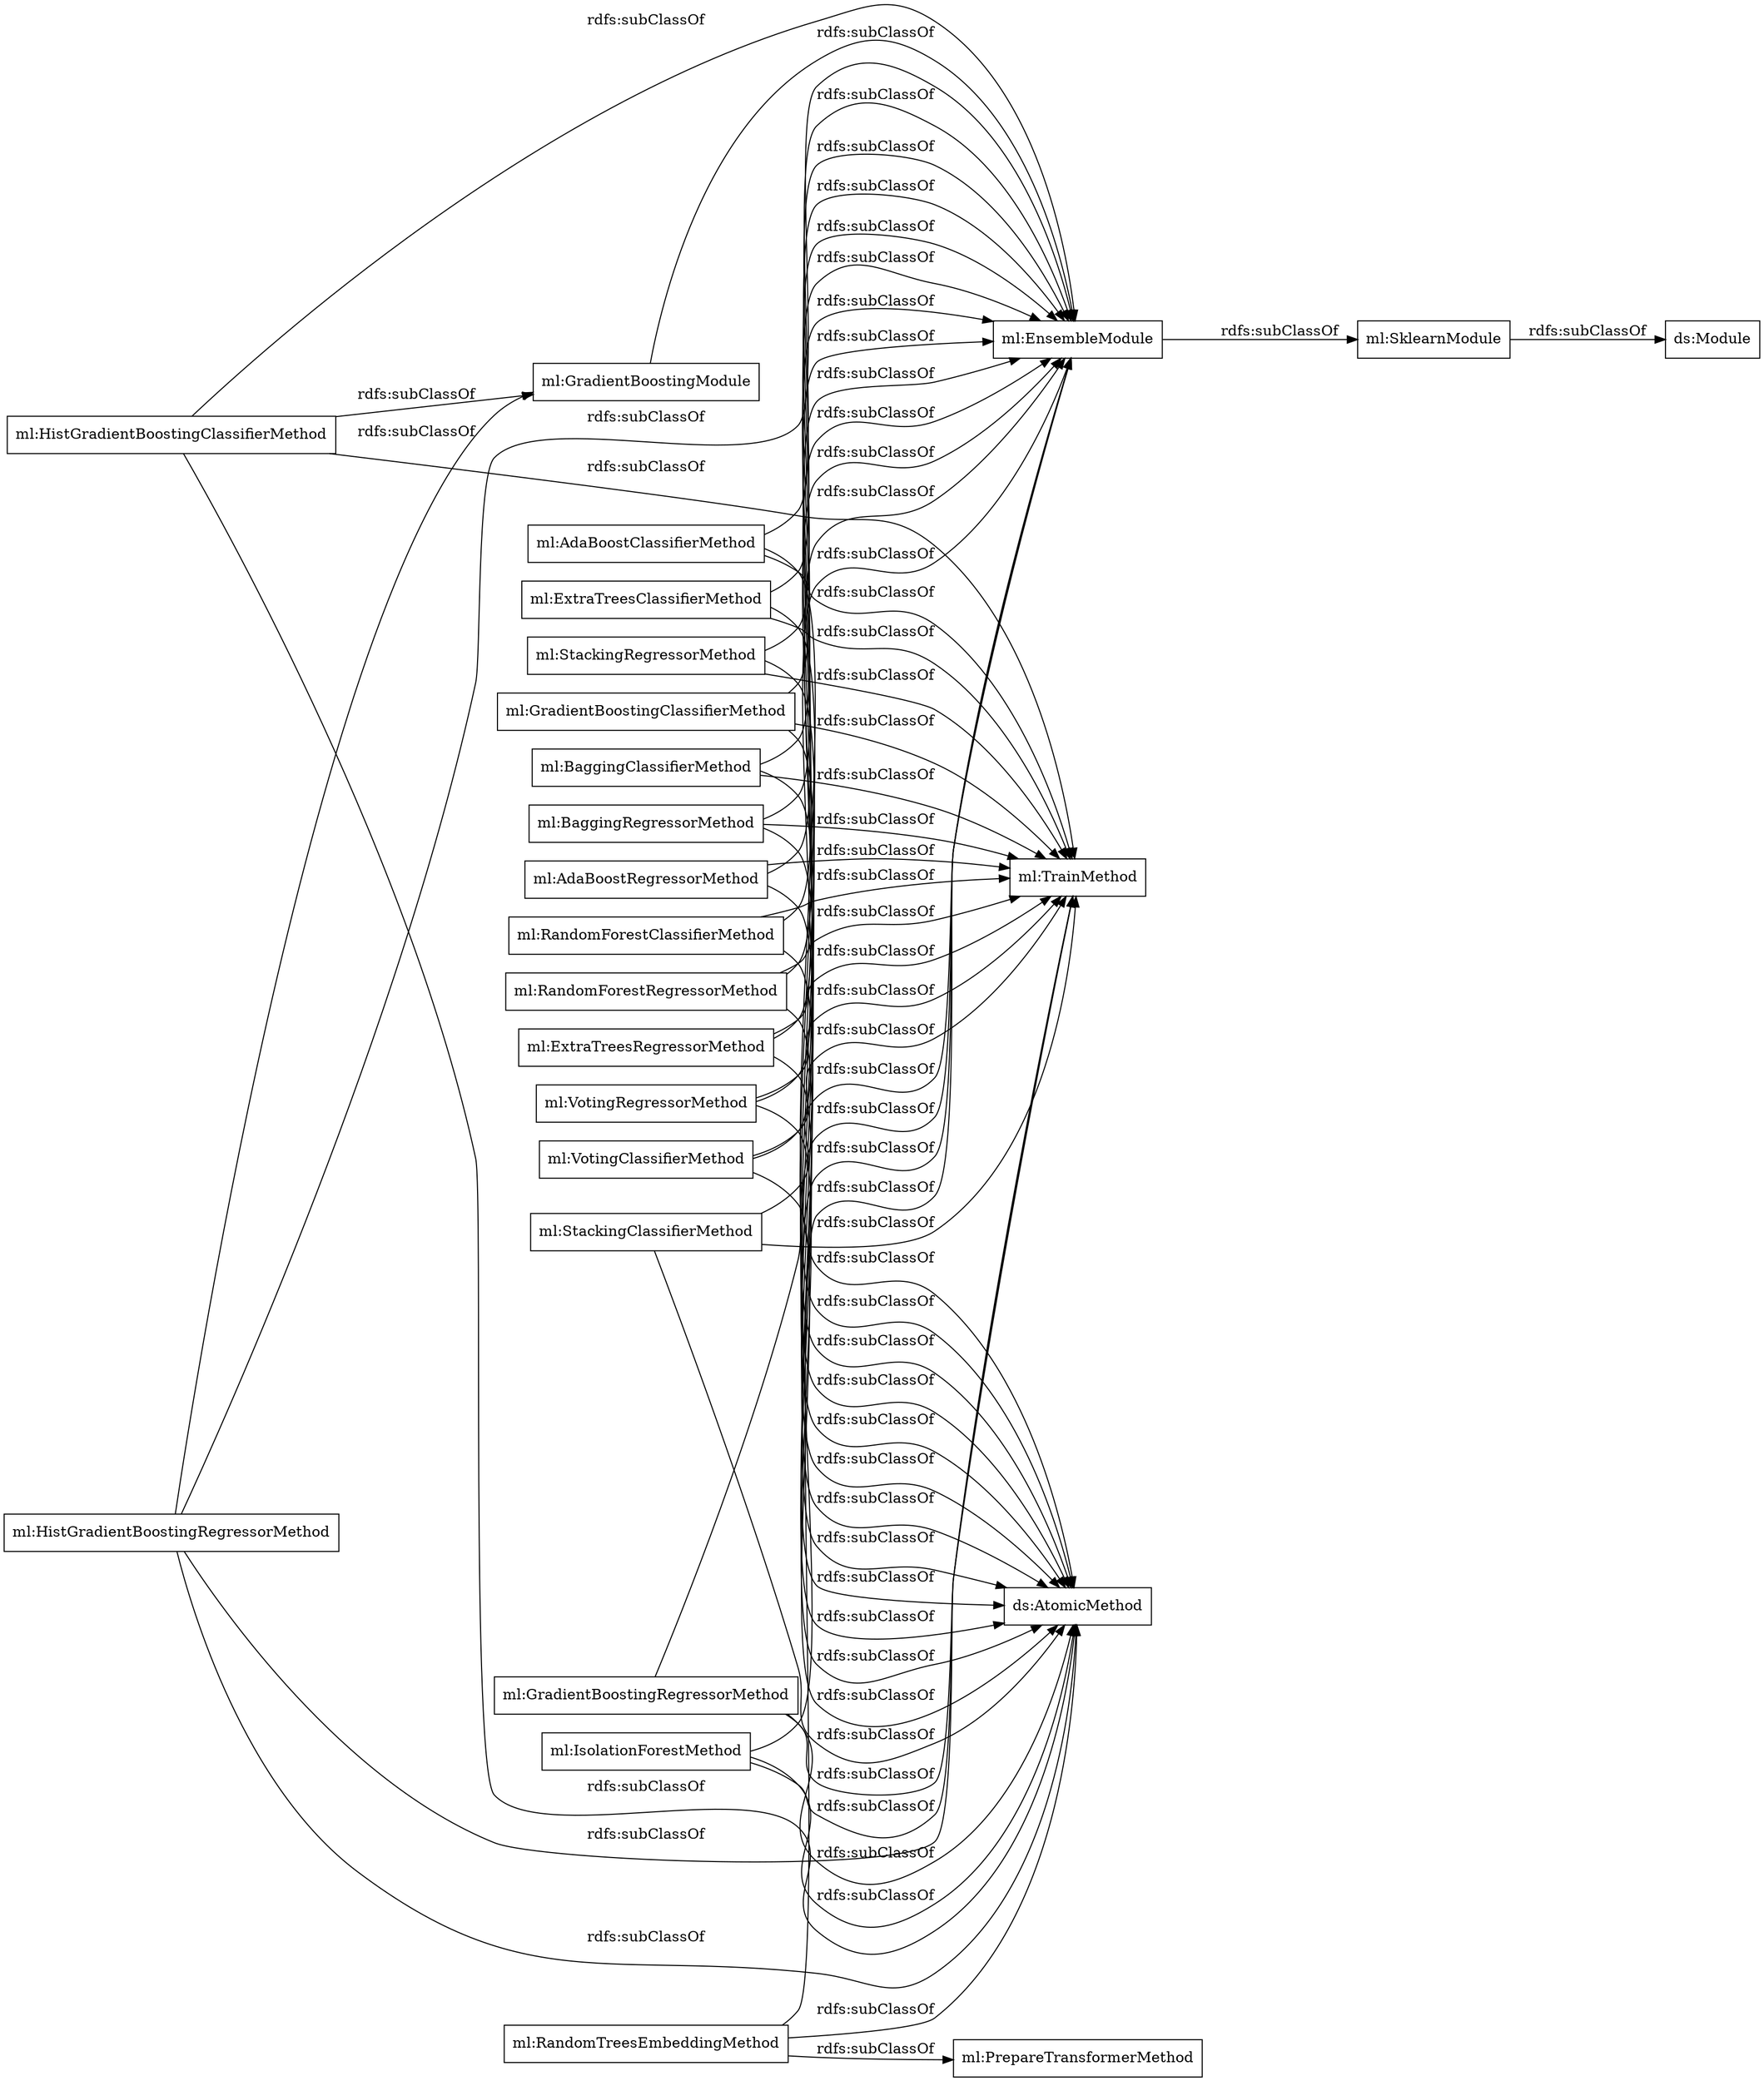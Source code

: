 digraph ar2dtool_diagram { 
rankdir=LR;
size="1000"
node [shape = rectangle, color="black"]; "ml:EnsembleModule" "ml:GradientBoostingModule" "ml:StackingRegressorMethod" "ml:AdaBoostRegressorMethod" "ml:StackingClassifierMethod" "ml:HistGradientBoostingRegressorMethod" "ml:AdaBoostClassifierMethod" "ml:RandomForestRegressorMethod" "ml:GradientBoostingClassifierMethod" "ml:ExtraTreesClassifierMethod" "ml:GradientBoostingRegressorMethod" "ml:RandomForestClassifierMethod" "ml:ExtraTreesRegressorMethod" "ml:BaggingClassifierMethod" "ml:BaggingRegressorMethod" "ml:VotingRegressorMethod" "ml:SklearnModule" "ml:RandomTreesEmbeddingMethod" "ml:VotingClassifierMethod" "ml:IsolationForestMethod" "ml:HistGradientBoostingClassifierMethod" ; /*classes style*/
	"ml:HistGradientBoostingClassifierMethod" -> "ml:TrainMethod" [ label = "rdfs:subClassOf" ];
	"ml:HistGradientBoostingClassifierMethod" -> "ml:GradientBoostingModule" [ label = "rdfs:subClassOf" ];
	"ml:HistGradientBoostingClassifierMethod" -> "ml:EnsembleModule" [ label = "rdfs:subClassOf" ];
	"ml:HistGradientBoostingClassifierMethod" -> "ds:AtomicMethod" [ label = "rdfs:subClassOf" ];
	"ml:StackingRegressorMethod" -> "ml:TrainMethod" [ label = "rdfs:subClassOf" ];
	"ml:StackingRegressorMethod" -> "ml:EnsembleModule" [ label = "rdfs:subClassOf" ];
	"ml:StackingRegressorMethod" -> "ds:AtomicMethod" [ label = "rdfs:subClassOf" ];
	"ml:BaggingClassifierMethod" -> "ml:TrainMethod" [ label = "rdfs:subClassOf" ];
	"ml:BaggingClassifierMethod" -> "ml:EnsembleModule" [ label = "rdfs:subClassOf" ];
	"ml:BaggingClassifierMethod" -> "ds:AtomicMethod" [ label = "rdfs:subClassOf" ];
	"ml:GradientBoostingModule" -> "ml:EnsembleModule" [ label = "rdfs:subClassOf" ];
	"ml:GradientBoostingClassifierMethod" -> "ml:TrainMethod" [ label = "rdfs:subClassOf" ];
	"ml:GradientBoostingClassifierMethod" -> "ml:EnsembleModule" [ label = "rdfs:subClassOf" ];
	"ml:GradientBoostingClassifierMethod" -> "ds:AtomicMethod" [ label = "rdfs:subClassOf" ];
	"ml:GradientBoostingRegressorMethod" -> "ml:TrainMethod" [ label = "rdfs:subClassOf" ];
	"ml:GradientBoostingRegressorMethod" -> "ml:EnsembleModule" [ label = "rdfs:subClassOf" ];
	"ml:GradientBoostingRegressorMethod" -> "ds:AtomicMethod" [ label = "rdfs:subClassOf" ];
	"ml:AdaBoostRegressorMethod" -> "ml:TrainMethod" [ label = "rdfs:subClassOf" ];
	"ml:AdaBoostRegressorMethod" -> "ml:EnsembleModule" [ label = "rdfs:subClassOf" ];
	"ml:AdaBoostRegressorMethod" -> "ds:AtomicMethod" [ label = "rdfs:subClassOf" ];
	"ml:ExtraTreesRegressorMethod" -> "ml:TrainMethod" [ label = "rdfs:subClassOf" ];
	"ml:ExtraTreesRegressorMethod" -> "ml:EnsembleModule" [ label = "rdfs:subClassOf" ];
	"ml:ExtraTreesRegressorMethod" -> "ds:AtomicMethod" [ label = "rdfs:subClassOf" ];
	"ml:RandomTreesEmbeddingMethod" -> "ml:PrepareTransformerMethod" [ label = "rdfs:subClassOf" ];
	"ml:RandomTreesEmbeddingMethod" -> "ml:EnsembleModule" [ label = "rdfs:subClassOf" ];
	"ml:RandomTreesEmbeddingMethod" -> "ds:AtomicMethod" [ label = "rdfs:subClassOf" ];
	"ml:HistGradientBoostingRegressorMethod" -> "ml:TrainMethod" [ label = "rdfs:subClassOf" ];
	"ml:HistGradientBoostingRegressorMethod" -> "ml:GradientBoostingModule" [ label = "rdfs:subClassOf" ];
	"ml:HistGradientBoostingRegressorMethod" -> "ml:EnsembleModule" [ label = "rdfs:subClassOf" ];
	"ml:HistGradientBoostingRegressorMethod" -> "ds:AtomicMethod" [ label = "rdfs:subClassOf" ];
	"ml:RandomForestClassifierMethod" -> "ml:TrainMethod" [ label = "rdfs:subClassOf" ];
	"ml:RandomForestClassifierMethod" -> "ml:EnsembleModule" [ label = "rdfs:subClassOf" ];
	"ml:RandomForestClassifierMethod" -> "ds:AtomicMethod" [ label = "rdfs:subClassOf" ];
	"ml:BaggingRegressorMethod" -> "ml:TrainMethod" [ label = "rdfs:subClassOf" ];
	"ml:BaggingRegressorMethod" -> "ml:EnsembleModule" [ label = "rdfs:subClassOf" ];
	"ml:BaggingRegressorMethod" -> "ds:AtomicMethod" [ label = "rdfs:subClassOf" ];
	"ml:IsolationForestMethod" -> "ml:TrainMethod" [ label = "rdfs:subClassOf" ];
	"ml:IsolationForestMethod" -> "ml:EnsembleModule" [ label = "rdfs:subClassOf" ];
	"ml:IsolationForestMethod" -> "ds:AtomicMethod" [ label = "rdfs:subClassOf" ];
	"ml:EnsembleModule" -> "ml:SklearnModule" [ label = "rdfs:subClassOf" ];
	"ml:VotingClassifierMethod" -> "ml:TrainMethod" [ label = "rdfs:subClassOf" ];
	"ml:VotingClassifierMethod" -> "ml:EnsembleModule" [ label = "rdfs:subClassOf" ];
	"ml:VotingClassifierMethod" -> "ds:AtomicMethod" [ label = "rdfs:subClassOf" ];
	"ml:StackingClassifierMethod" -> "ml:TrainMethod" [ label = "rdfs:subClassOf" ];
	"ml:StackingClassifierMethod" -> "ml:EnsembleModule" [ label = "rdfs:subClassOf" ];
	"ml:StackingClassifierMethod" -> "ds:AtomicMethod" [ label = "rdfs:subClassOf" ];
	"ml:SklearnModule" -> "ds:Module" [ label = "rdfs:subClassOf" ];
	"ml:AdaBoostClassifierMethod" -> "ml:TrainMethod" [ label = "rdfs:subClassOf" ];
	"ml:AdaBoostClassifierMethod" -> "ml:EnsembleModule" [ label = "rdfs:subClassOf" ];
	"ml:AdaBoostClassifierMethod" -> "ds:AtomicMethod" [ label = "rdfs:subClassOf" ];
	"ml:VotingRegressorMethod" -> "ml:TrainMethod" [ label = "rdfs:subClassOf" ];
	"ml:VotingRegressorMethod" -> "ml:EnsembleModule" [ label = "rdfs:subClassOf" ];
	"ml:VotingRegressorMethod" -> "ds:AtomicMethod" [ label = "rdfs:subClassOf" ];
	"ml:ExtraTreesClassifierMethod" -> "ml:TrainMethod" [ label = "rdfs:subClassOf" ];
	"ml:ExtraTreesClassifierMethod" -> "ml:EnsembleModule" [ label = "rdfs:subClassOf" ];
	"ml:ExtraTreesClassifierMethod" -> "ds:AtomicMethod" [ label = "rdfs:subClassOf" ];
	"ml:RandomForestRegressorMethod" -> "ml:TrainMethod" [ label = "rdfs:subClassOf" ];
	"ml:RandomForestRegressorMethod" -> "ml:EnsembleModule" [ label = "rdfs:subClassOf" ];
	"ml:RandomForestRegressorMethod" -> "ds:AtomicMethod" [ label = "rdfs:subClassOf" ];

}
